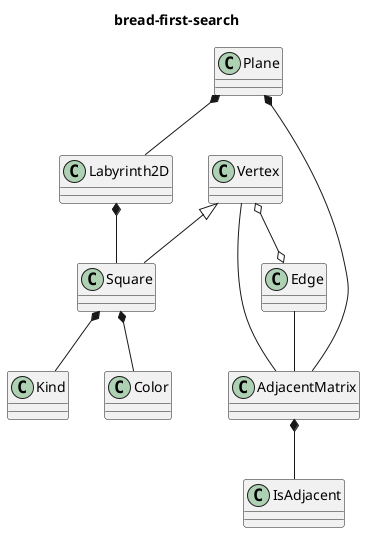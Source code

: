 @startuml{test.png}
title bread-first-search

    class Kind {
    }
    
    class IsAdjacent {
    }

    class Color {
    }


    class Vertex {
    }

    class Edge {
    }

    class Square {
    }

    class Plane {
    }

    class Labyrinth2D {
    }

    class AdjacentMatrix
    Vertex <|-- Square
    Square *-- Kind
    Square *-- Color
    Plane *-- Labyrinth2D
    Plane *-- AdjacentMatrix
    Vertex o--o Edge
    Vertex -- AdjacentMatrix
    Edge -- AdjacentMatrix
    AdjacentMatrix *-- IsAdjacent
    Labyrinth2D *-- Square
    
@enduml